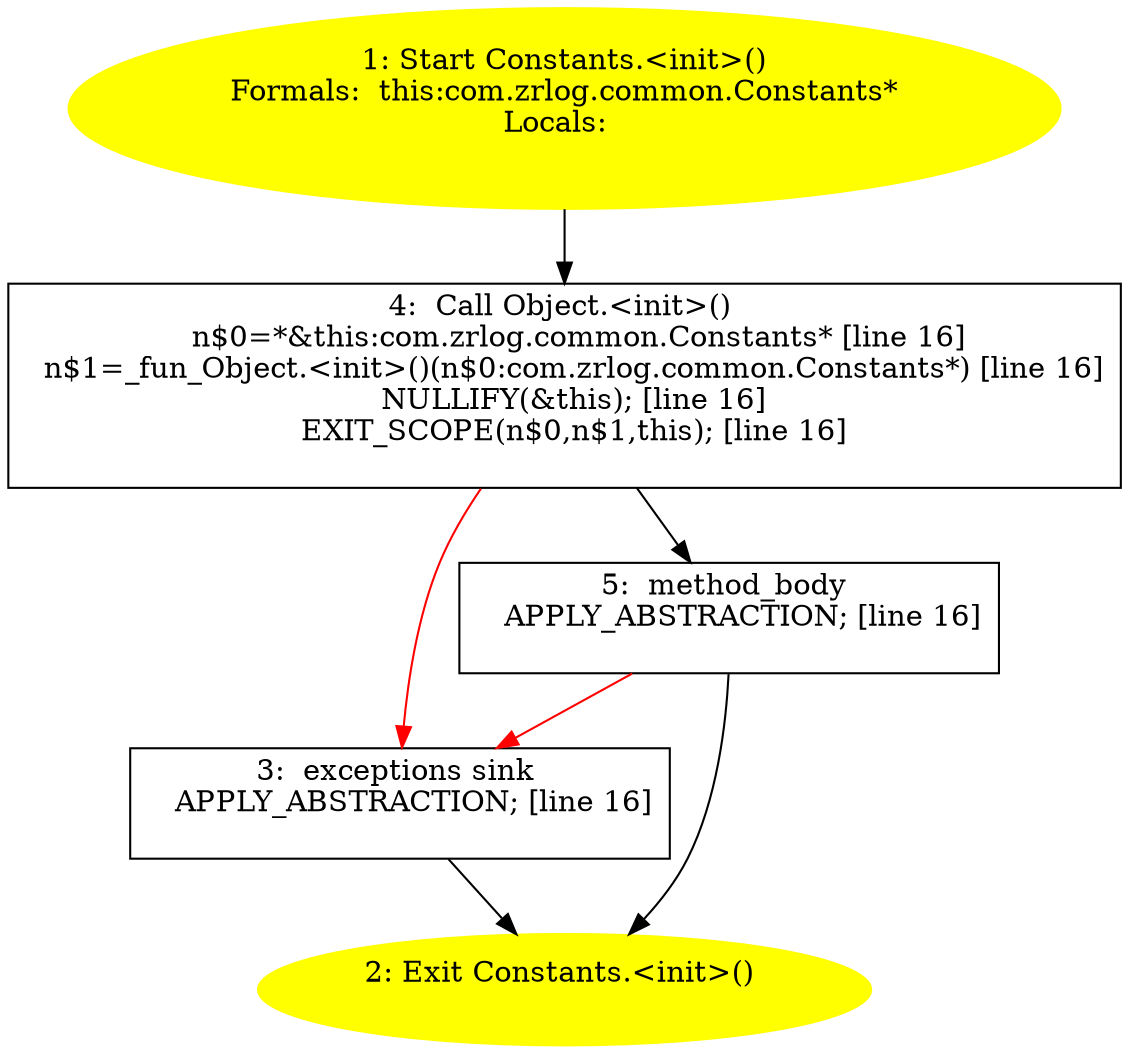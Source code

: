 /* @generated */
digraph cfg {
"com.zrlog.common.Constants.<init>().0bb9655591239160c07c01eec0fbd5cb_1" [label="1: Start Constants.<init>()\nFormals:  this:com.zrlog.common.Constants*\nLocals:  \n  " color=yellow style=filled]
	

	 "com.zrlog.common.Constants.<init>().0bb9655591239160c07c01eec0fbd5cb_1" -> "com.zrlog.common.Constants.<init>().0bb9655591239160c07c01eec0fbd5cb_4" ;
"com.zrlog.common.Constants.<init>().0bb9655591239160c07c01eec0fbd5cb_2" [label="2: Exit Constants.<init>() \n  " color=yellow style=filled]
	

"com.zrlog.common.Constants.<init>().0bb9655591239160c07c01eec0fbd5cb_3" [label="3:  exceptions sink \n   APPLY_ABSTRACTION; [line 16]\n " shape="box"]
	

	 "com.zrlog.common.Constants.<init>().0bb9655591239160c07c01eec0fbd5cb_3" -> "com.zrlog.common.Constants.<init>().0bb9655591239160c07c01eec0fbd5cb_2" ;
"com.zrlog.common.Constants.<init>().0bb9655591239160c07c01eec0fbd5cb_4" [label="4:  Call Object.<init>() \n   n$0=*&this:com.zrlog.common.Constants* [line 16]\n  n$1=_fun_Object.<init>()(n$0:com.zrlog.common.Constants*) [line 16]\n  NULLIFY(&this); [line 16]\n  EXIT_SCOPE(n$0,n$1,this); [line 16]\n " shape="box"]
	

	 "com.zrlog.common.Constants.<init>().0bb9655591239160c07c01eec0fbd5cb_4" -> "com.zrlog.common.Constants.<init>().0bb9655591239160c07c01eec0fbd5cb_5" ;
	 "com.zrlog.common.Constants.<init>().0bb9655591239160c07c01eec0fbd5cb_4" -> "com.zrlog.common.Constants.<init>().0bb9655591239160c07c01eec0fbd5cb_3" [color="red" ];
"com.zrlog.common.Constants.<init>().0bb9655591239160c07c01eec0fbd5cb_5" [label="5:  method_body \n   APPLY_ABSTRACTION; [line 16]\n " shape="box"]
	

	 "com.zrlog.common.Constants.<init>().0bb9655591239160c07c01eec0fbd5cb_5" -> "com.zrlog.common.Constants.<init>().0bb9655591239160c07c01eec0fbd5cb_2" ;
	 "com.zrlog.common.Constants.<init>().0bb9655591239160c07c01eec0fbd5cb_5" -> "com.zrlog.common.Constants.<init>().0bb9655591239160c07c01eec0fbd5cb_3" [color="red" ];
}
